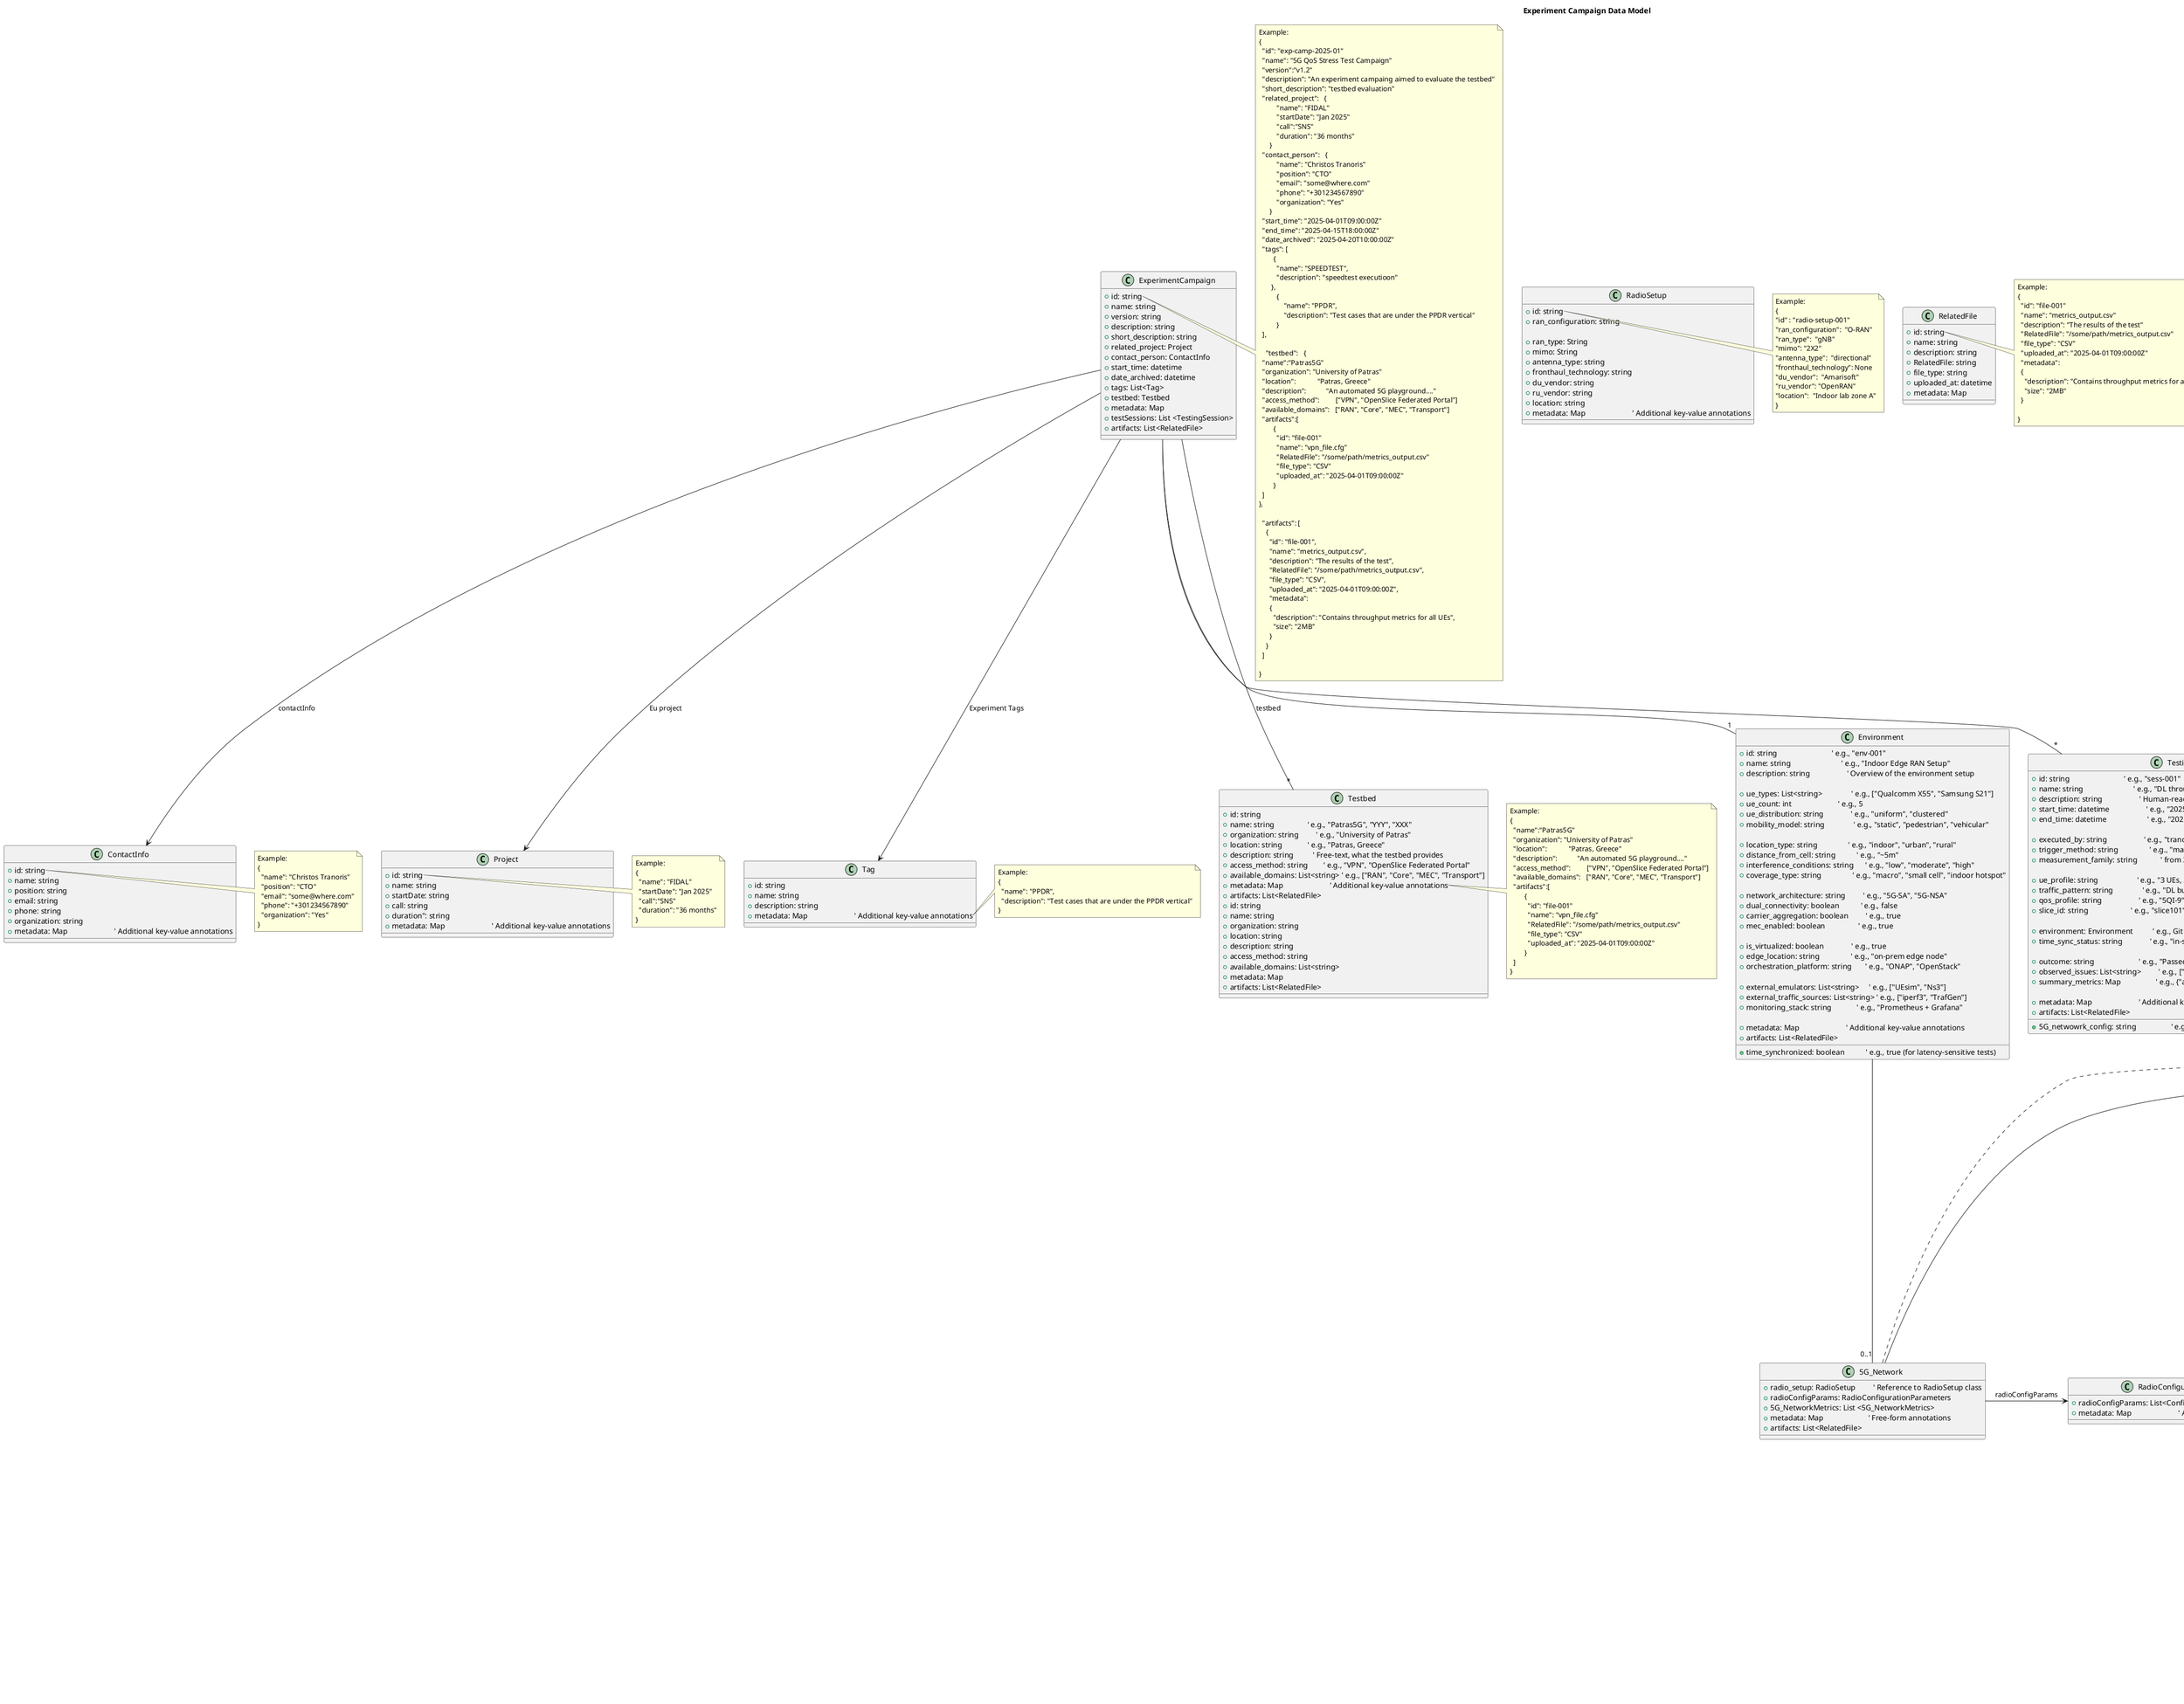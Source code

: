'*************************************'
'UML Model of an Experiment Campaign Data Model
'Describes metadata related to properly storing and mamaging an experiement on top of 5G/network/cloud testbeds 
'
'Version: 0.1
'License: Apache 2.0
'
'Authors: 
'	Christos Tranoris, Univ. of Patras, GREECE
'
'
'
'*************************************'

@startuml
title Experiment Campaign Data Model


class ExperimentCampaign {
'=== Basic Attributes ===
  +id: string                          
  +name: string                         
  +version: string                       
  +description: string                  
  +short_description: string           
  +related_project: Project                
  +contact_person: ContactInfo           
  +start_time: datetime                 
  +date_archived: datetime            
  +tags: List<Tag>    
  +testbed: Testbed            
  +metadata: Map        
  +testSessions: List <TestingSession>
  +artifacts: List<RelatedFile>
}


note right of ExperimentCampaign::id
  Example:
  {
    "id": "exp-camp-2025-01"
    "name": "5G QoS Stress Test Campaign"
    "version":"v1.2"
    "description": "An experiment campaing aimed to evaluate the testbed"
    "short_description": "testbed evaluation"
    "related_project":   {
            "name": "FIDAL"
            "startDate": "Jan 2025"
            "call":"SNS"
            "duration": "36 months"
        }
    "contact_person":   {
            "name": "Christos Tranoris" 
            "position": "CTO"
            "email": "some@where.com"
            "phone": "+301234567890"
            "organization": "Yes"
        }
    "start_time": "2025-04-01T09:00:00Z"
    "end_time": "2025-04-15T18:00:00Z"
    "date_archived": "2025-04-20T10:00:00Z"
    "tags": [
          {
            "name": "SPEEDTEST",  
            "description": "speedtest executioon"
         },
            {
                "name": "PPDR",  
                "description": "Test cases that are under the PPDR vertical"
            }   
    ],

      "testbed":   {
    "name":"Patras5G"
    "organization": "University of Patras"
    "location":            "Patras, Greece"
    "description":           "An automated 5G playground...."
    "access_method":         ["VPN", "OpenSlice Federated Portal"]
    "available_domains":   ["RAN", "Core", "MEC", "Transport"]
    "artifacts":[
          {
            "id": "file-001"
            "name": "vpn_file.cfg"
            "RelatedFile": "/some/path/metrics_output.csv"  
            "file_type": "CSV"
            "uploaded_at": "2025-04-01T09:00:00Z"
          }
    ]
  },

    "artifacts": [
      {
        "id": "file-001",
        "name": "metrics_output.csv",
        "description": "The results of the test",
        "RelatedFile": "/some/path/metrics_output.csv",  
        "file_type": "CSV",
        "uploaded_at": "2025-04-01T09:00:00Z",
        "metadata": 
        {
          "description": "Contains throughput metrics for all UEs",
          "size": "2MB"
        }
      }
    ]

  }
end note

class Environment {
  +id: string                            ' e.g., "env-001"
  +name: string                          ' e.g., "Indoor Edge RAN Setup"
  +description: string                   ' Overview of the environment setup

  '=== UE Configuration ===
  +ue_types: List<string>               ' e.g., ["Qualcomm X55", "Samsung S21"]
  +ue_count: int                        ' e.g., 5
  +ue_distribution: string              ' e.g., "uniform", "clustered"
  +mobility_model: string               ' e.g., "static", "pedestrian", "vehicular"

  '=== Environmental Constraints ===
  +location_type: string                ' e.g., "indoor", "urban", "rural"
  +distance_from_cell: string           ' e.g., "~5m"
  +interference_conditions: string      ' e.g., "low", "moderate", "high"
  +coverage_type: string                ' e.g., "macro", "small cell", "indoor hotspot"

  '=== Network Modes & Features ===
  +network_architecture: string         ' e.g., "5G-SA", "5G-NSA"
  +dual_connectivity: boolean           ' e.g., false
  +carrier_aggregation: boolean         ' e.g., true
  +mec_enabled: boolean                 ' e.g., true

  '=== Experimentation Features ===
  +is_virtualized: boolean              ' e.g., true
  +edge_location: string                ' e.g., "on-prem edge node"
  +time_synchronized: boolean           ' e.g., true (for latency-sensitive tests)
  +orchestration_platform: string       ' e.g., "ONAP", "OpenStack"

  '=== External Systems ===
  +external_emulators: List<string>     ' e.g., ["UEsim", "Ns3"]
  +external_traffic_sources: List<string> ' e.g., ["iperf3", "TrafGen"]
  +monitoring_stack: string             ' e.g., "Prometheus + Grafana"

  +metadata: Map                        ' Additional key-value annotations
  +artifacts: List<RelatedFile>
}



class Testbed {
  +id: string
  +name: string                 ' e.g., "Patras5G", "YYY", "XXX"
  +organization: string         ' e.g., "University of Patras"
  +location: string             ' e.g., "Patras, Greece"
  +description: string          ' Free-text, what the testbed provides
  +access_method: string        ' e.g., "VPN", "OpenSlice Federated Portal"
  +available_domains: List<string> ' e.g., ["RAN", "Core", "MEC", "Transport"]
  +metadata: Map                        ' Additional key-value annotations
  +artifacts: List<RelatedFile>
}



class 5G_Network {
  +radio_setup: RadioSetup         ' Reference to RadioSetup class
  +radioConfigParams: RadioConfigurationParameters  
  +5G_NetworkMetrics: List <5G_NetworkMetrics>
  +metadata: Map                       ' Free-form annotations
  +artifacts: List<RelatedFile>
}


note right of 5G_Network
  Example:
  {
    "radio_setup": {
      "id": "radio-setup-001"
      "ran_configuration":  "O-RAN"
      "ran_type":  "gNB"
      "mimo": "2X2"                       
      "antenna_type":  "directional"ß
      "fronthaul_technology": None
      "du_vendor":  "Amarisoft"
      "ru_vendor": "OpenRAN"
      "location":  "Indoor lab zone A"
    }
    "radioConfigParams":[
        {
            "id":"Config-Param-001"
            "name": "frequency_band"
            "description": "The name of the band of the frequency"
            "Value":"n78"
            "unit": "String"
        },
        {
            "id":"Config-Param-002"
            "name": "frequency"
            "description": "The frequency o"
            "Value":"3.5"
            "unit": "Ghz"
        },
        {
            ...
        }
    ],
      "5G_NetworkMetrics":  [
        {
            "id":"Radio-Metric-001"
            "name": "cell_bandwidth"
            "description": "The total cell bandwidth"
            "Value":"320"
            "unit": "Mbps"
            "node": "CELL"
            "node_id":"cell_01"
        },
        {
            "id":"Radio-Metric-002"
            "name": "ue_cqi"
            "description": "The CQI as defined by the UE"
            "Value":"12"
            "unit": "int"
            "node": "UE"
            "node_id":"someImsi"
        },
        {
            "id":"Radio-Metric-003"
            "name": "number_of_connected_ues"
            "description": "number_of_connected_ues"
            "Value":"3"
            "unit": "int"
            "node": "CORE"
            "node_id":"CORE_IP"
        }

    ]    
  }
end note
class RadioSetup{
  +id: string                     
  +ran_configuration: string
    '  "O-RAN" ,"DU-RU split","F1 interface","Centralized RAN (C-RAN)","Distributed RAN (D-RAN)","Hybrid RAN"
        
  +ran_type: String
    '    "gNB" ,"CU-DU",    "O-RU","macro cell","small cell"         
  +mimo: String
    '  "2X2" ,"4x4" , "8x8",   "Massive MIMO"                        
  +antenna_type: string               
         ' e.g., "directional", "omni", "massive-array"
  +fronthaul_technology: string       
         ' e.g., "eCPRI", "NGFI", "F1"
  +du_vendor: string                  
         ' e.g., "Nokia", "Samsung", "Amarisoft"
  +ru_vendor: string                  
         ' e.g., "Fujitsu", "NEC", "OpenRAN"
  +location: string                   
         ' e.g., "Indoor lab zone A"           
  +metadata: Map                        ' Additional key-value annotations
}



note right of RadioSetup::id
  Example:
  {
  "id" : "radio-setup-001"
  "ran_configuration":  "O-RAN"
  "ran_type":  "gNB"
  "mimo": "2X2"                       
  "antenna_type":  "directional"
  "fronthaul_technology": None
  "du_vendor":  "Amarisoft"
  "ru_vendor": "OpenRAN"
  "location":  "Indoor lab zone A"
  }
end note


class 5G_NetworkMetrics{
    +radioMetrics List<RadioMetric>
    +metadata: Map              ' Additional key-value annotations
}
note right of 5G_NetworkMetrics
  Example:
    [
        {
            "id":"Radio-Metric-001"
            "name": "cell_bandwidth"
            "description": "The total cell bandwidth"
            "Value":"320"
            "unit": "Mbps"
            "node": "CELL"
            "node_id":"cell_01"
        },
        {
            "id":"Radio-Metric-002"
            "name": "ue_cqi"
            "description": "The CQI as defined by the UE"
            "Value":"12"
            "unit": "int"
            "node": "UE"
            "node_id":"someImsi"
        },
        {
            "id":"Radio-Metric-003"
            "name": "number_of_connected_ues"
            "description": "number_of_connected_ues"
            "Value":"3"
            "unit": "int"
            "node": "CORE"
            "node_id":"CORE_IP"
        }

    ]           
  }
end note


class RadioConfigurationParameters{
    +radioConfigParams: List<ConfigurationParameter>
    +metadata: Map                        ' Additional key-value annotations
}

note right of RadioConfigurationParameters
  Example:
    [
        {
            "id":"Config-Param-001"
            "name": "frequency_band"
            "description": "The name of the band of the frequency"
            "Value":"n78"
            "unit": "String"
        },
        {
            "id":"Config-Param-002"
            "name": "frequency"
            "description": "The frequency o"
            "Value":"3.5"
            "unit": "Ghz"
        },
        {
            "id":"Config-Param-003"
            "name": "bandwidth_mhz"
            "description": "The bandwidth used "
            "Value":"100"
            "unit": "Mhz"
        },

        '   "channel_bandwidth_mhz: int          ' e.g., 20
        '   "tx_power_dbm: float                 ' e.g., 43.0
        '   "scheduler_type: string              ' e.g., "proportional fair", "round robin", "QoS-aware"
        '   "slicing_support": boolean            ' e.g., true
        '   "supported_qos_profiles": List<string>' e.g., ["5QI-9", "5QI-7"]
        ' "   tdd_config": string                  ' e.g., "DL/UL ratio 7:3", optional for TDD bands
    ]           
  }
end note

' class ComputeDomain {
'   +node_type: string                 ' e.g., "Edge Node", "VM", "Baremetal"
'   +architecture: string             ' e.g., "x86_64", "arm64"
'   +cpu_cores: int                   ' e.g., 16
'   +cpu_model: string                ' e.g., "Intel Xeon Gold 6226R"
'   +ram_gb: int                      ' e.g., 64
'   +storage_gb: int                  ' e.g., 1000
'   +storage_type: string             ' e.g., "NVMe", "HDD", "Ceph Block"
'   +gpu: boolean                     ' e.g., true
'   +gpu_model: string                ' e.g., "NVIDIA A100", optional
'   +virtualization: string           ' e.g., "KVM", "Docker"
'   +container_runtime: string        ' e.g., "containerd", "Docker", "CRI-O"
'   +orchestrator: string             ' e.g., "Kubernetes", "OpenStack", "openSlice", "ONAP", "OSM"
'   +k8s_distribution: string         ' e.g., "vanilla", "MicroK8s", "OpenShift"
'   +numa_enabled: boolean            ' e.g., true
'   +hugepages_enabled: boolean       ' e.g., true
'   +isolation_level: string          ' e.g., "shared", "dedicated"
'   +performance_profile: string      ' e.g., "realtime", "balanced"
'   +os_image: string                 ' e.g., "Ubuntu 22.04 LTS", "Red Hat 8"
'   +kernel_version: string           ' e.g., "5.15.0-72-generic"
'   +hypervisor_type: string          ' e.g., "QEMU", "none"
'   +cloud_provider: string           ' e.g., "OpenStack", "AWS", "Private"
'   +metadata: Map                    ' Any extra info
'   +artifacts: List<RelatedFile>
' }


' class TransportDomain {
'   +type: string                       ' e.g., "fiber", "microwave", "satellite", "VXLAN"
'   +bandwidth_mbps: int               ' e.g., 10000
'   +latency_ms: float                 ' e.g., 1.2
'   +jitter_ms: float                  ' e.g., 0.3
'   +packet_loss_rate: float           ' e.g., 0.01 for 1%
'   +duplex_mode: string               ' e.g., "full", "half"
'   +mtu: int                          ' e.g., 1500
'   +qos_support: boolean              ' e.g., true
'   +qos_mechanism: string             ' e.g., "DiffServ", "IntServ", "5QI"
'   +traffic_engineering: string       ' e.g., "segment routing", "TE tunnels"
'   +encapsulation: string             ' e.g., "VXLAN", "MPLS", "GRE"
'   +slicing_support: boolean          ' e.g., true
'   +virtual_link: boolean             ' e.g., true for overlay links
'   +underlay_type: string             ' e.g., "physical", "VPN", "SD-WAN"
'   +interfaces_involved: List<string> ' e.g., ["eth0", "eth1", "ge-0/0/1"]
'   +service_provider: string          ' e.g., "Telecom A", "Own infra"
'   +redundancy: string                ' e.g., "dual-homed", "ring", "none"
'   +availability: string              ' e.g., "99.99%"
'   +synchronization_support: boolean  ' e.g., true
'   +sync_type: string                 ' e.g., "PTP", "NTP"
'   +monitoring_enabled: boolean       ' e.g., true
'   +monitoring_tool: string           ' e.g., "TWAMP", "Y.1731", "Prometheus exporter"
'   +notes: string                     ' Optional free-form notes
'   +metadata: Map                     ' Extra key-value annotations
'   +artifacts: List<RelatedFile>
' }


' class GSMA_GSTCharacteristics {

'   '=== Availability & Reliability ===
'   +availability: string                   ' e.g., "99.999%"
'   +reliability: string                    ' e.g., "99.999%"
'   +survivability: string                  ' e.g., "full resilience"
'   +energy_efficiency: string              ' e.g., "optimized"

'   '=== Area, Mobility & Velocity ===
'   +area_of_service: string                ' e.g., "indoor lab", "urban zone"
'   +supported_device_velocity: string      ' e.g., "pedestrian", "vehicular"
'   +ue_density: string                     ' e.g., "1000 devices/km^2"
'   +mobility_level: string                 ' e.g., "stationary", "high-speed"

'   '=== Latency, Delay, Timing ===
'   +latency_upf_to_app_server: string      ' e.g., "<10ms"
'   +delay_tolerance: string                ' e.g., "tolerant", "intolerant"
'   +jitter: string                         ' e.g., "<2ms"
'   +synchronicity: string                  ' e.g., "tight", "loose"
'   +application_latency_requirement: string' e.g., "<20ms"
'   +time_synchronization: string           ' e.g., "PTP", "NTP", "none"

'   '=== Throughput & Capacity ===
'   +uplink_throughput_per_slice: string    ' e.g., "10 Mbps"
'   +uplink_max_throughput_per_ue: string   ' e.g., "2 Mbps"
'   +downlink_throughput_per_slice: string  ' e.g., "100 Mbps"
'   +downlink_max_throughput_per_ue: string ' e.g., "25 Mbps"
'   +capacity: string                       ' e.g., "500 GB/month"
'   +area_traffic_capacity: string          ' e.g., "5 Mbps/m^2"

'   '=== Security & Privacy ===
'   +security_level: string                 ' e.g., "standard", "enhanced"
'   +user_management_openness: string       ' e.g., "open", "controlled"
'   +nssaa_support: boolean                 ' e.g., true

'   '=== Session & QoS ===
'   +slice_qos: string                      ' e.g., "Gold", "Best Effort"
'   +session_continuity: string             ' e.g., "always", "best effort"
'   +simultaneous_use_of_slice: boolean     ' e.g., true
'   +max_number_of_pdu_sessions: int        ' e.g., 50
'   +max_ues_with_pdu_or_pdn: int           ' e.g., 100

'   '=== Slice Characteristics ===
'   +isolation_level: string                ' e.g., "high"
'   +network_slice_type: string             ' e.g., "eMBB", "URLLC"
'   +slice_service_type: string             ' e.g., "industrial-automation"
'   +slice_customer_type: string            ' e.g., "enterprise"
'   +slice_lifecycle: string                ' e.g., "long", "on-demand"
'   +slice_differentiator: string           ' e.g., "slice101"
'   +resource_sharing_level: string         ' e.g., "shared", "dedicated"
'   +access_type: string                    ' e.g., "3GPP", "non-3GPP"
'   +radio_spectrum: string                 ' e.g., "3.5GHz", "licensed"

'   '=== Traffic & Protocol Support ===
'   +non_ip_traffic_support: boolean        ' e.g., false
'   +group_communication_support: boolean   ' e.g., true
'   +communication_pattern: string          ' e.g., "unicast", "broadcast"
'   +max_supported_packet_size: string      ' e.g., "1500 bytes"
'   +vxpc_scheduled_mode: boolean           ' e.g., false
'   +vxpc_parameter_provisioning: string    ' e.g., "static", "dynamic"
'   +pdu_set_support: boolean               ' e.g., false

'   '=== Application & Service Features ===
'   +mission_critical_support: boolean      ' e.g., false
'   +mmtel_support: boolean                 ' e.g., false
'   +mps_support: boolean                   ' e.g., true
'   +location_service_support: boolean      ' e.g., true
'   +location_accuracy: string              ' e.g., "<1m"
'   +positioning_support: boolean           ' e.g., true
'   +positioning_accuracy: string           ' e.g., "<5m"

'   '=== Analytics & Monitoring ===
'   +performance_monitoring: boolean        ' e.g., true
'   +performance_prediction: boolean        ' e.g., false
'   +monitoring_and_analytics: boolean      ' e.g., true

'   '=== UE & Network Limits ===
'   +max_number_of_ues: int                 ' e.g., 100
'   +connection_count: int                  ' e.g., 200
'   +network_functions_owned_by_customer: boolean ' e.g., false
'   +supported_data_networks: List<string>  ' e.g., ["internet", "private5g"]
'   +ssc_mode_support: List<string>         ' e.g., ["SSC mode 1", "SSC mode 2"]

'   '=== Resource Management ===
'   +priority_level: string                 ' e.g., "high"
'   +preemption_capability: string          ' e.g., "may preempt"
'   +preemption_vulnerability: string       ' e.g., "not preemptible"

'   '=== Scheduling & Timing Constraints ===
'   +availability_time_window: string       ' e.g., "24/7", "09:0018:00"

'   '=== Other / Metadata ===
'   +metadata: Map                          ' Free-form data
'   +artifacts: List<RelatedFile>
' }



class TestingSession {
  +id: string                            ' e.g., "sess-001"
  +name: string                          ' e.g., "DL throughput baseline test"
  +description: string                   ' Human-readable description
  +start_time: datetime                   ' e.g., "2025-04-01T09:00:00Z"
  +end_time: datetime                     ' e.g., "2025-04-15T18:00:00Z"
  
  '=== Execution Details ===
  +executed_by: string                   ' e.g., "tranoris@example.org"
  +trigger_method: string                ' e.g., "manual", "API", "CI/CD pipeline"
  +measurement_family: string            ' from 3GPP 28.552 e.g., "DRB, RRC."

  '=== Session Parameters ===
  +ue_profile: string                    ' e.g., "3 UEs, 20 Mbps each, static"
  +traffic_pattern: string               ' e.g., "DL bulk", "UL random burst"
  +qos_profile: string                   ' e.g., "5QI-9"
  +slice_id: string                      ' e.g., "slice101"

  '=== Test Conditions & Setup ===
  +environment: Environment          ' e.g., Git SHA or file path of infra config
'   +network_config_snapshot: string       ' e.g., export of routing/slice/QoS config
  +5G_netwowrk_config: string                  ' e.g., RAN config (MIMO, bandwidth, scheduler)
  +time_sync_status: string              ' e.g., "in-sync", "drifted", "unknown"

  '=== Outcome Summary ===
  +outcome: string                       ' e.g., "Passed", "Degraded", "Failed"
  +observed_issues: List<string>         ' e.g., ["latency spikes", "UE3 disconnects"]
  +summary_metrics: Map                  ' e.g., {"avg_dl_throughput": "85 Mbps"}
  
  +metadata: Map                        ' Additional key-value annotations
  +artifacts: List<RelatedFile>
}


' class TestProcedure {
'   +id: string                            ' e.g., "tp-001"
'   +name: string                          ' e.g., "UL baseline throughput test"
'   +overview: string                      ' Brief description of the procedure
'   +steps: List<string>                   ' Ordered list of human-readable steps
'   +toolchain: List<string>               ' e.g., ["iperf3", "tc", "vnf-monitor"]
'   +execution_mode: string                ' e.g., "manual", "automated", "hybrid"
'   +script_refs: List<string>             ' e.g., ["scripts/run-iperf.sh", "ansible/test.yml"]
'   +trigger_conditions: List<string>      ' e.g., ["after RAN init", "UE attach confirmed"]
'   +success_criteria: List<string>        ' e.g., ["latency < 10ms", "no packet loss"]
'   +rollback_plan: string                 ' e.g., "Reset DU, reapply config"
'   +expected_duration_min: int            ' e.g., 15
'   +depends_on: List<string>              ' e.g., ["infra-init", "slice-deploy"]
'   +metadata: Map                        ' Additional key-value annotations
'   +artifacts: List<RelatedFile>
' }


class RelatedFile {
  +id: string
  +name: string
  +description: string
  +RelatedFile: string
  +file_type: string
  +uploaded_at: datetime
  +metadata: Map
}

note right of RelatedFile::id
  Example:
  {
    "id": "file-001"
    "name": "metrics_output.csv"
    "description": "The results of the test"
    "RelatedFile": "/some/path/metrics_output.csv"  
    "file_type": "CSV"
    "uploaded_at": "2025-04-01T09:00:00Z"
    "metadata": 
    {
      "description": "Contains throughput metrics for all UEs",
      "size": "2MB"
    }

  }
end note

' class ObservationPoint {
'   +id: string
'   +name: string
'   +type: string                     ' e.g., "5G Core Interface", "RAN Entity", "Log File"
'   +location: string                 ' Logical or physical location
'   +target_component: string         ' e.g., "N3", "N6", "gNB", "UPF", "K8s Node"
'   +interface_name: string           ' e.g., "eth0", "N3", "Gi", "s1"
'   +collection_tool: string          ' e.g., "tcpdump", "Prometheus exporter"
'   +description: string              ' Free-text description
'   +metadata: Map                        ' Additional key-value annotations
'   +artifacts: List<RelatedFile>
' }

' class MeasurementTool {
'   +id: string
'   +name: string                     ' e.g., "iperf3", "tcpdump", "Prometheus"
'   +type: string                     ' e.g., "active", "passive", "synthetic", "telemetry"
'   +version: string                  ' e.g., "3.11"
'   +description: string              ' e.g., "Used for UDP throughput testing"
'   +target_layer: string             ' e.g., "network", "application", "radio"
'   +collection_mode: string          ' e.g., "inline", "agent-based", "sidecar"
'   +output_format: string            ' e.g., "JSON", "CSV", "PCAP", "Prometheus format"
'   +metadata: Map
' }


ExperimentCampaign -- "1" Environment
ExperimentCampaign  -- "*" TestingSession

' Environment  -- "0..1" GSMA_GSTCharacteristics
Environment  -- "0..1" 5G_Network
' Environment  -- "0..1" ComputeDomain
' Environment  -- "0..1" TransportDomain
' Environment -- "*" Testbed : "testbed_refs"

' TestingSession  -- "1" TestProcedure
' TestingSession  -- "*" ObservationPoint : "observations"
' TestingSession  -- "*" MeasurementTool : "measurement_tools"

'***************************
'***************************
'NEW CONNECTIONS
'***************************
'***************************
'TODO: ExperimentCampaign *-- "1" ExperimentCampaign_Attributes
ExperimentCampaign--> ContactInfo : contactInfo
ExperimentCampaign --> Project : Eu project
ExperimentCampaign --> Tag : Experiment Tags
ExperimentCampaign -- "*" Testbed : "testbed"
5G_Network->5G_NetworkMetrics : "radioMetrics"
5G_Network->RadioConfigurationParameters : "radioConfigParams"



'***************************
'***************************
'NEW CLASSES
'***************************
'***************************
class ContactInfo {
+ id: string
  + name: string 
  + position: string
  + email: string
  + phone: string
  + organization: string
  + metadata: Map                        ' Additional key-value annotations
}


note right of ContactInfo::id
  Example:
  {
    "name": "Christos Tranoris" 
    "position": "CTO"
    "email": "some@where.com"
    "phone": "+301234567890"
    "organization": "Yes"
  }
end note


class Project {
  + id: string
  + name: string 
  + startDate: string 
  + call: string 
  + duration": string 
  +metadata: Map                        ' Additional key-value annotations
}



note right of Project::id
  Example:
  {
    "name": "FIDAL"
    "startDate": "Jan 2025"
    "call":"SNS"
    "duration": "36 months"
  }
end note



class Tag {
  + id: string
  + name: string 
  + description: string
  +metadata: Map                        ' Additional key-value annotations
}
note right of Tag::data
  Example:
  {
    "name": "PPDR",  
    "description": "Test cases that are under the PPDR vertical"
  }
end note



class Testbed {
  + id: string
  + name: string                
  + organization: string      
  + location: string             
  + description: string        
  + access_method: string   
  + available_domains: List<string> 
  + metadata: Map            
  + artifacts: List<RelatedFile>
}


note right of Testbed::data
  Example:
  {
    "name":"Patras5G"
    "organization": "University of Patras"
    "location":            "Patras, Greece"
    "description":           "An automated 5G playground...."
    "access_method":         ["VPN", "OpenSlice Federated Portal"]
    "available_domains":   ["RAN", "Core", "MEC", "Transport"]
    "artifacts":[
          {
            "id": "file-001"
            "name": "vpn_file.cfg"
            "RelatedFile": "/some/path/metrics_output.csv"  
            "file_type": "CSV"
            "uploaded_at": "2025-04-01T09:00:00Z"
          }
    ]
  }
end note

'**********************************
'**********************************
'ATTRIBUTE CLASSES
'**********************************
'**********************************
class ExperimentCampaign_Attributes {
    +collaborators: List<ContactInfo>       ' Reference to ContactInfo class
    +contributors: List<ContactInfo>        ' Reference to ContactInfo class
    '=== Versioning & Lineage ===
    +parent_campaign_id: string             ' e.g., "exp-camp-2024-01"
    +revision_notes: string                 ' e.g., "Added new metrics and mobility tests"
    +linked_publications: List<string>      ' e.g., ["https://doi.org/10.5281/zenodo.1234567"]

    '=== Design Metadata ===
    +objective: string                      ' e.g., "Assess reliability of eMBB slice under load"
    +hypothesis: string                     ' e.g., "QoS drops after 10 UEs on gold slice"
    +experiment_type: string                ' e.g., "benchmark", "load testing", "validation"
    +expected_outcome: string               ' e.g., "Latency stays < 20ms with 5 UEs"

    '=== Orchestration & Automation ===
    +deployment_method: string              ' e.g., "manual", "automated via GitLab CI"
    +config_repository: string              ' e.g., "https://github.com/lab/5g-experiments"
    +workflow_engine: string                ' e.g., "Argo", "Ansible", "OpenTOSCA", OpenSlice

    '=== Licensing & Data Sharing ===
    +license: string                        ' e.g., "CC-BY-4.0"
    +data_access_policy: string             ' e.g., "open", "restricted"
    +external_dataset_links: List<string>   ' e.g., ["https://zenodo.org/record/123456"]

    '=== Collaboration & Ownership ===
    +affiliations: List<string>             ' e.g., ["PNET", "UPatras"]
    +contact_person: string                 ' e.g., "tranoris@example.org"
    +collaborators: List<string>            ' e.g., ["John P.", "Elena M."]

    '=== Semantics & Interoperability ===
    +ontology_tags: List<string>            ' e.g., ["5QI", "mobility", "OpenRAN"]
    +semantic_annotations: Map              ' e.g., {"5QI": "9", "locationType": "indoor"}
}



class 5G_Network_Attributes {
  +ran_configuration: string           ' e.g., "O-RAN DU-RU split, F1 interface"
  +ran_type: string                    ' e.g., "gNB", "CU-DU", "O-RU", "macro", "small cell"
  +frequency_band: string              ' e.g., "n78", "3.5GHz"
  +bandwidth_mhz: int                  ' e.g., 100
  +channel_bandwidth_mhz: int          ' e.g., 20
  +mimo: string                        ' e.g., "4x4", "8x8", "Massive MIMO"
  +antenna_type: string                ' e.g., "directional", "omni", "massive-array"
  +tx_power_dbm: float                 ' e.g., 43.0
  +scheduler_type: string              ' e.g., "proportional fair", "round robin", "QoS-aware"
  +slicing_support: boolean            ' e.g., true
  +supported_qos_profiles: List<string>' e.g., ["5QI-9", "5QI-7"]
  +fronthaul_technology: string        ' e.g., "eCPRI", "NGFI", "F1"
  +du_vendor: string                   ' e.g., "Nokia", "Samsung", "Amarisoft"
  +ru_vendor: string                   ' e.g., "Fujitsu", "NEC", "OpenRAN"
  +tdd_config: string                  ' e.g., "DL/UL ratio 7:3", optional for TDD bands
  +ran_slice_id: string                ' e.g., "slice-101"
  +location: string                    ' e.g., "Indoor lab zone A"
  +mobility_scenario: string           ' e.g., "static", "walking", "vehicular"
  +coverage_radius_m: int             ' e.g., 100
  +interference_profile: string        ' e.g., "low", "moderate", "urban-high"
  +ric_enabled: boolean                ' e.g., true
  +ric_controller: string              ' e.g., "near-RT RIC, ONF SD-RAN"
  +xapps_used: List<string>            ' e.g., ["QoS Optimizer", "RLC Scheduler"]
  +metadata: Map                       ' Free-form annotations
  +artifacts: List<RelatedFile>
}
@enduml
